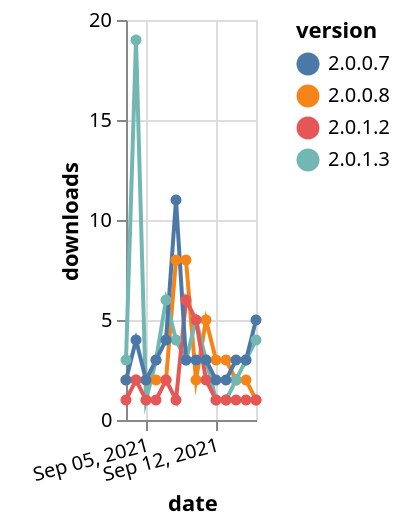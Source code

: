 {"$schema": "https://vega.github.io/schema/vega-lite/v5.json", "description": "A simple bar chart with embedded data.", "data": {"values": [{"date": "2021-09-03", "total": 7377, "delta": 2, "version": "2.0.0.8"}, {"date": "2021-09-04", "total": 7379, "delta": 2, "version": "2.0.0.8"}, {"date": "2021-09-05", "total": 7381, "delta": 2, "version": "2.0.0.8"}, {"date": "2021-09-06", "total": 7383, "delta": 2, "version": "2.0.0.8"}, {"date": "2021-09-07", "total": 7385, "delta": 2, "version": "2.0.0.8"}, {"date": "2021-09-08", "total": 7393, "delta": 8, "version": "2.0.0.8"}, {"date": "2021-09-09", "total": 7401, "delta": 8, "version": "2.0.0.8"}, {"date": "2021-09-10", "total": 7403, "delta": 2, "version": "2.0.0.8"}, {"date": "2021-09-11", "total": 7408, "delta": 5, "version": "2.0.0.8"}, {"date": "2021-09-12", "total": 7411, "delta": 3, "version": "2.0.0.8"}, {"date": "2021-09-13", "total": 7414, "delta": 3, "version": "2.0.0.8"}, {"date": "2021-09-14", "total": 7416, "delta": 2, "version": "2.0.0.8"}, {"date": "2021-09-15", "total": 7418, "delta": 2, "version": "2.0.0.8"}, {"date": "2021-09-16", "total": 7419, "delta": 1, "version": "2.0.0.8"}, {"date": "2021-09-03", "total": 440, "delta": 3, "version": "2.0.1.3"}, {"date": "2021-09-04", "total": 459, "delta": 19, "version": "2.0.1.3"}, {"date": "2021-09-05", "total": 460, "delta": 1, "version": "2.0.1.3"}, {"date": "2021-09-06", "total": 463, "delta": 3, "version": "2.0.1.3"}, {"date": "2021-09-07", "total": 469, "delta": 6, "version": "2.0.1.3"}, {"date": "2021-09-08", "total": 473, "delta": 4, "version": "2.0.1.3"}, {"date": "2021-09-09", "total": 476, "delta": 3, "version": "2.0.1.3"}, {"date": "2021-09-10", "total": 481, "delta": 5, "version": "2.0.1.3"}, {"date": "2021-09-11", "total": 484, "delta": 3, "version": "2.0.1.3"}, {"date": "2021-09-12", "total": 485, "delta": 1, "version": "2.0.1.3"}, {"date": "2021-09-13", "total": 486, "delta": 1, "version": "2.0.1.3"}, {"date": "2021-09-14", "total": 488, "delta": 2, "version": "2.0.1.3"}, {"date": "2021-09-15", "total": 491, "delta": 3, "version": "2.0.1.3"}, {"date": "2021-09-16", "total": 495, "delta": 4, "version": "2.0.1.3"}, {"date": "2021-09-03", "total": 1151, "delta": 1, "version": "2.0.1.2"}, {"date": "2021-09-04", "total": 1153, "delta": 2, "version": "2.0.1.2"}, {"date": "2021-09-05", "total": 1154, "delta": 1, "version": "2.0.1.2"}, {"date": "2021-09-06", "total": 1155, "delta": 1, "version": "2.0.1.2"}, {"date": "2021-09-07", "total": 1157, "delta": 2, "version": "2.0.1.2"}, {"date": "2021-09-08", "total": 1158, "delta": 1, "version": "2.0.1.2"}, {"date": "2021-09-09", "total": 1164, "delta": 6, "version": "2.0.1.2"}, {"date": "2021-09-10", "total": 1169, "delta": 5, "version": "2.0.1.2"}, {"date": "2021-09-11", "total": 1171, "delta": 2, "version": "2.0.1.2"}, {"date": "2021-09-12", "total": 1172, "delta": 1, "version": "2.0.1.2"}, {"date": "2021-09-13", "total": 1173, "delta": 1, "version": "2.0.1.2"}, {"date": "2021-09-14", "total": 1174, "delta": 1, "version": "2.0.1.2"}, {"date": "2021-09-15", "total": 1175, "delta": 1, "version": "2.0.1.2"}, {"date": "2021-09-16", "total": 1176, "delta": 1, "version": "2.0.1.2"}, {"date": "2021-09-03", "total": 12946, "delta": 2, "version": "2.0.0.7"}, {"date": "2021-09-04", "total": 12950, "delta": 4, "version": "2.0.0.7"}, {"date": "2021-09-05", "total": 12952, "delta": 2, "version": "2.0.0.7"}, {"date": "2021-09-06", "total": 12955, "delta": 3, "version": "2.0.0.7"}, {"date": "2021-09-07", "total": 12959, "delta": 4, "version": "2.0.0.7"}, {"date": "2021-09-08", "total": 12970, "delta": 11, "version": "2.0.0.7"}, {"date": "2021-09-09", "total": 12973, "delta": 3, "version": "2.0.0.7"}, {"date": "2021-09-10", "total": 12976, "delta": 3, "version": "2.0.0.7"}, {"date": "2021-09-11", "total": 12979, "delta": 3, "version": "2.0.0.7"}, {"date": "2021-09-12", "total": 12981, "delta": 2, "version": "2.0.0.7"}, {"date": "2021-09-13", "total": 12983, "delta": 2, "version": "2.0.0.7"}, {"date": "2021-09-14", "total": 12986, "delta": 3, "version": "2.0.0.7"}, {"date": "2021-09-15", "total": 12989, "delta": 3, "version": "2.0.0.7"}, {"date": "2021-09-16", "total": 12994, "delta": 5, "version": "2.0.0.7"}]}, "width": "container", "mark": {"type": "line", "point": {"filled": true}}, "encoding": {"x": {"field": "date", "type": "temporal", "timeUnit": "yearmonthdate", "title": "date", "axis": {"labelAngle": -15}}, "y": {"field": "delta", "type": "quantitative", "title": "downloads"}, "color": {"field": "version", "type": "nominal"}, "tooltip": {"field": "delta"}}}